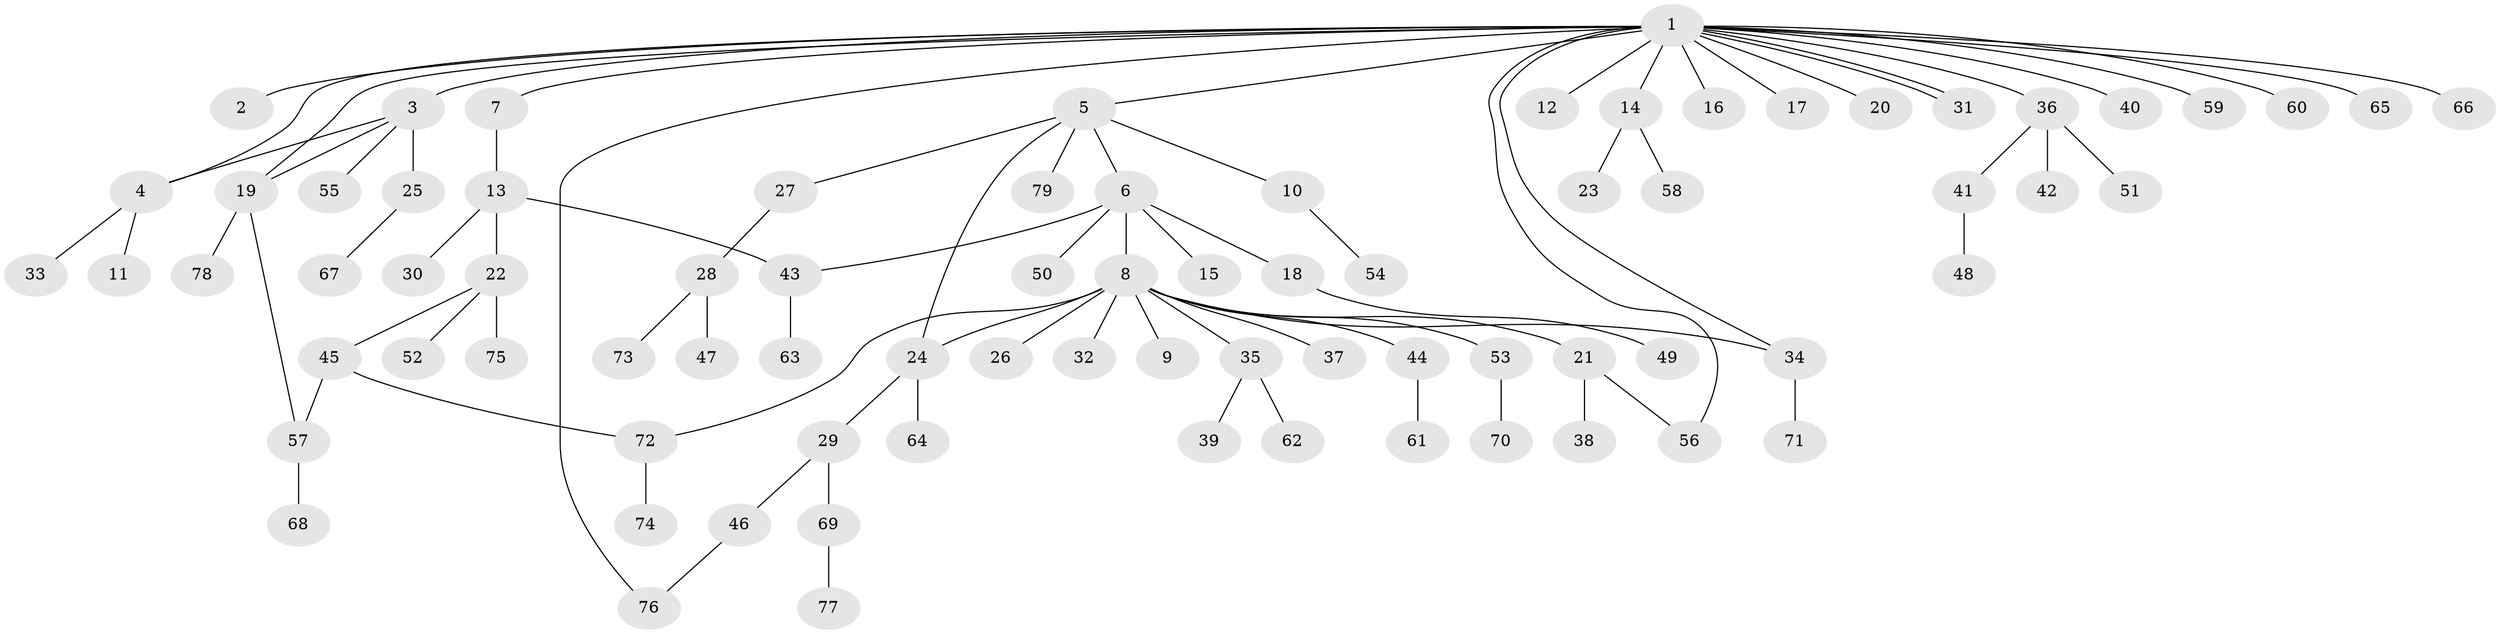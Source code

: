 // coarse degree distribution, {21: 0.017857142857142856, 1: 0.6071428571428571, 5: 0.07142857142857142, 3: 0.10714285714285714, 6: 0.017857142857142856, 2: 0.14285714285714285, 11: 0.017857142857142856, 4: 0.017857142857142856}
// Generated by graph-tools (version 1.1) at 2025/51/02/27/25 19:51:56]
// undirected, 79 vertices, 88 edges
graph export_dot {
graph [start="1"]
  node [color=gray90,style=filled];
  1;
  2;
  3;
  4;
  5;
  6;
  7;
  8;
  9;
  10;
  11;
  12;
  13;
  14;
  15;
  16;
  17;
  18;
  19;
  20;
  21;
  22;
  23;
  24;
  25;
  26;
  27;
  28;
  29;
  30;
  31;
  32;
  33;
  34;
  35;
  36;
  37;
  38;
  39;
  40;
  41;
  42;
  43;
  44;
  45;
  46;
  47;
  48;
  49;
  50;
  51;
  52;
  53;
  54;
  55;
  56;
  57;
  58;
  59;
  60;
  61;
  62;
  63;
  64;
  65;
  66;
  67;
  68;
  69;
  70;
  71;
  72;
  73;
  74;
  75;
  76;
  77;
  78;
  79;
  1 -- 2;
  1 -- 3;
  1 -- 4;
  1 -- 5;
  1 -- 7;
  1 -- 12;
  1 -- 14;
  1 -- 16;
  1 -- 17;
  1 -- 19;
  1 -- 20;
  1 -- 31;
  1 -- 31;
  1 -- 34;
  1 -- 36;
  1 -- 40;
  1 -- 56;
  1 -- 59;
  1 -- 60;
  1 -- 65;
  1 -- 66;
  1 -- 76;
  3 -- 4;
  3 -- 19;
  3 -- 25;
  3 -- 55;
  4 -- 11;
  4 -- 33;
  5 -- 6;
  5 -- 10;
  5 -- 24;
  5 -- 27;
  5 -- 79;
  6 -- 8;
  6 -- 15;
  6 -- 18;
  6 -- 43;
  6 -- 50;
  7 -- 13;
  8 -- 9;
  8 -- 21;
  8 -- 24;
  8 -- 26;
  8 -- 32;
  8 -- 34;
  8 -- 35;
  8 -- 37;
  8 -- 44;
  8 -- 53;
  8 -- 72;
  10 -- 54;
  13 -- 22;
  13 -- 30;
  13 -- 43;
  14 -- 23;
  14 -- 58;
  18 -- 49;
  19 -- 57;
  19 -- 78;
  21 -- 38;
  21 -- 56;
  22 -- 45;
  22 -- 52;
  22 -- 75;
  24 -- 29;
  24 -- 64;
  25 -- 67;
  27 -- 28;
  28 -- 47;
  28 -- 73;
  29 -- 46;
  29 -- 69;
  34 -- 71;
  35 -- 39;
  35 -- 62;
  36 -- 41;
  36 -- 42;
  36 -- 51;
  41 -- 48;
  43 -- 63;
  44 -- 61;
  45 -- 57;
  45 -- 72;
  46 -- 76;
  53 -- 70;
  57 -- 68;
  69 -- 77;
  72 -- 74;
}
